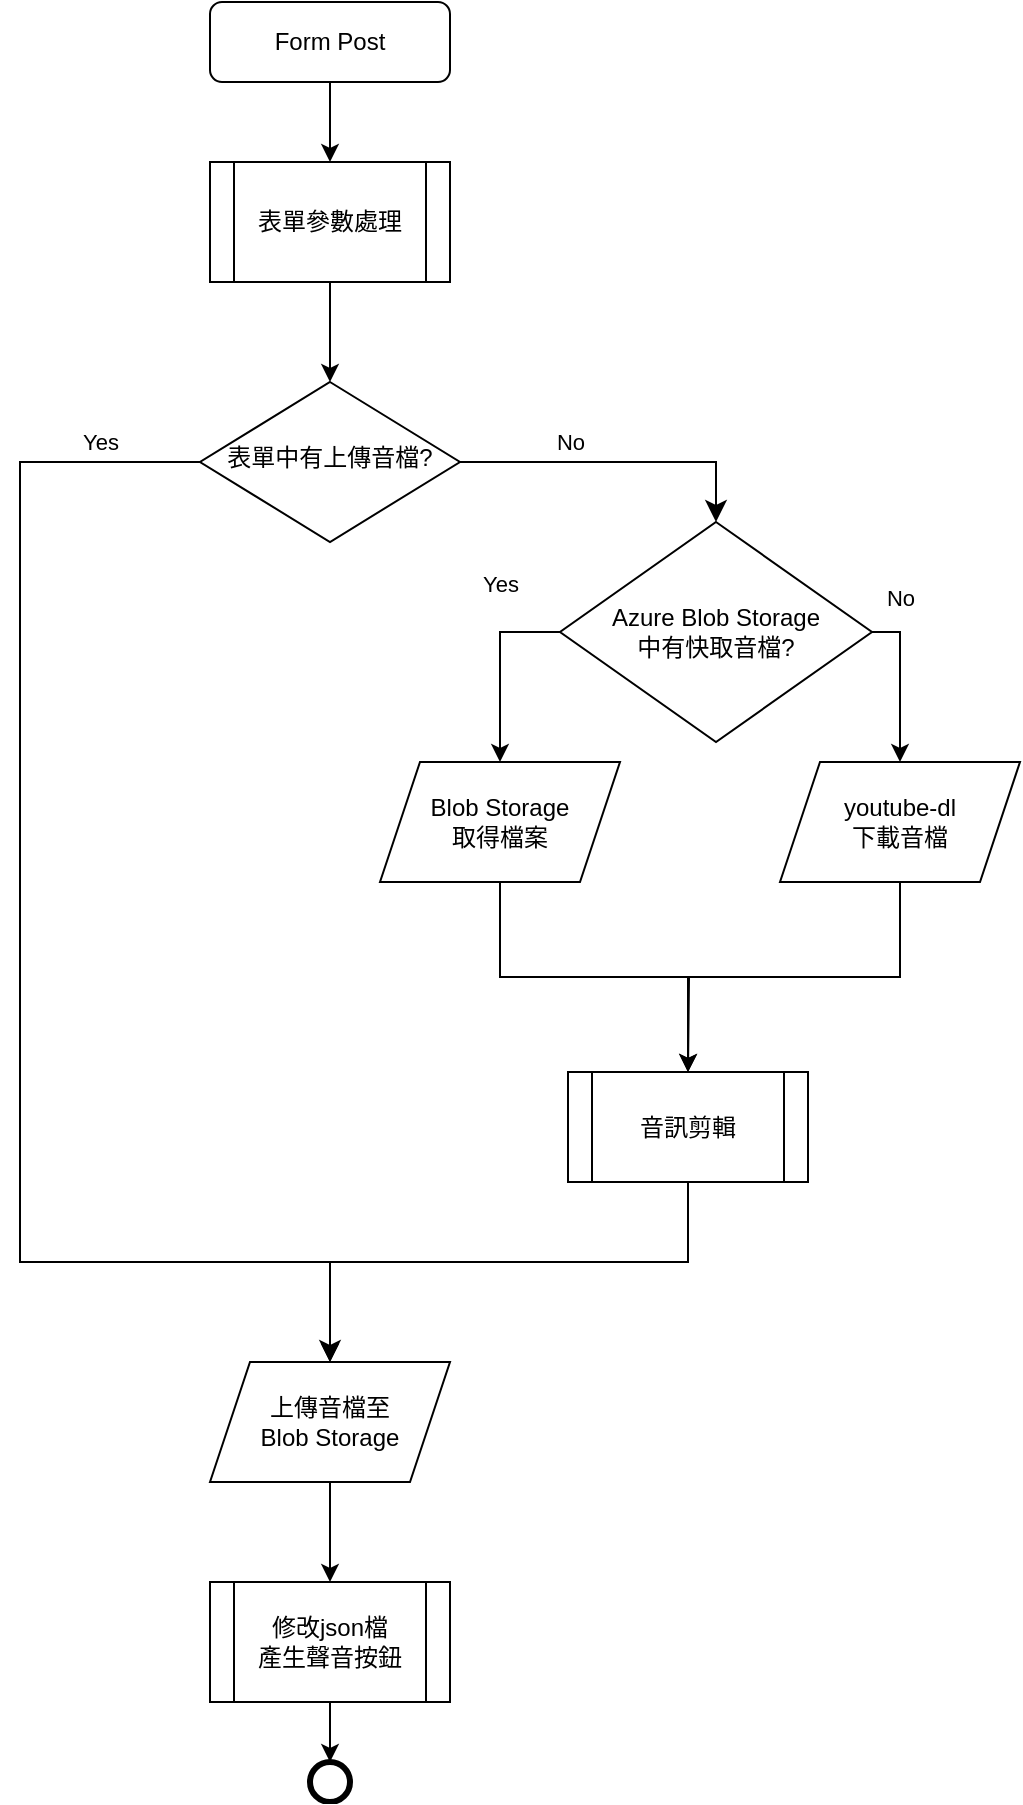 <mxfile version="14.6.9" type="github">
  <diagram id="C5RBs43oDa-KdzZeNtuy" name="Page-1">
    <mxGraphModel dx="1030" dy="623" grid="1" gridSize="10" guides="1" tooltips="1" connect="1" arrows="1" fold="1" page="1" pageScale="1" pageWidth="827" pageHeight="1169" math="0" shadow="0">
      <root>
        <mxCell id="WIyWlLk6GJQsqaUBKTNV-0" />
        <mxCell id="WIyWlLk6GJQsqaUBKTNV-1" parent="WIyWlLk6GJQsqaUBKTNV-0" />
        <mxCell id="6ZXIqWgj_1oIPmxbbYBf-1" style="edgeStyle=orthogonalEdgeStyle;rounded=0;orthogonalLoop=1;jettySize=auto;html=1;exitX=0.5;exitY=1;exitDx=0;exitDy=0;" parent="WIyWlLk6GJQsqaUBKTNV-1" source="WIyWlLk6GJQsqaUBKTNV-3" edge="1">
          <mxGeometry relative="1" as="geometry">
            <mxPoint x="235" y="100" as="targetPoint" />
          </mxGeometry>
        </mxCell>
        <mxCell id="WIyWlLk6GJQsqaUBKTNV-3" value="Form Post" style="rounded=1;whiteSpace=wrap;html=1;fontSize=12;glass=0;strokeWidth=1;shadow=0;" parent="WIyWlLk6GJQsqaUBKTNV-1" vertex="1">
          <mxGeometry x="175" y="20" width="120" height="40" as="geometry" />
        </mxCell>
        <mxCell id="WIyWlLk6GJQsqaUBKTNV-4" value="Yes" style="rounded=0;html=1;jettySize=auto;orthogonalLoop=1;fontSize=11;endArrow=classic;endFill=1;endSize=8;strokeWidth=1;shadow=0;labelBackgroundColor=none;edgeStyle=orthogonalEdgeStyle;entryX=0.5;entryY=0;entryDx=0;entryDy=0;" parent="WIyWlLk6GJQsqaUBKTNV-1" source="WIyWlLk6GJQsqaUBKTNV-6" target="6ZXIqWgj_1oIPmxbbYBf-18" edge="1">
          <mxGeometry x="-0.856" y="-10" relative="1" as="geometry">
            <mxPoint as="offset" />
            <mxPoint x="80" y="370" as="targetPoint" />
            <Array as="points">
              <mxPoint x="80" y="250" />
              <mxPoint x="80" y="650" />
              <mxPoint x="235" y="650" />
            </Array>
          </mxGeometry>
        </mxCell>
        <mxCell id="WIyWlLk6GJQsqaUBKTNV-5" value="No" style="edgeStyle=orthogonalEdgeStyle;rounded=0;html=1;jettySize=auto;orthogonalLoop=1;fontSize=11;endArrow=classic;endFill=1;endSize=8;strokeWidth=1;shadow=0;labelBackgroundColor=none;entryX=0.5;entryY=0;entryDx=0;entryDy=0;" parent="WIyWlLk6GJQsqaUBKTNV-1" source="WIyWlLk6GJQsqaUBKTNV-6" target="6ZXIqWgj_1oIPmxbbYBf-3" edge="1">
          <mxGeometry x="-0.303" y="10" relative="1" as="geometry">
            <mxPoint as="offset" />
            <mxPoint x="380" y="310" as="targetPoint" />
          </mxGeometry>
        </mxCell>
        <mxCell id="WIyWlLk6GJQsqaUBKTNV-6" value="表單中有上傳音檔?" style="rhombus;whiteSpace=wrap;html=1;shadow=0;fontFamily=Helvetica;fontSize=12;align=center;strokeWidth=1;spacing=6;spacingTop=-4;" parent="WIyWlLk6GJQsqaUBKTNV-1" vertex="1">
          <mxGeometry x="170" y="210" width="130" height="80" as="geometry" />
        </mxCell>
        <mxCell id="6ZXIqWgj_1oIPmxbbYBf-2" style="edgeStyle=orthogonalEdgeStyle;rounded=0;orthogonalLoop=1;jettySize=auto;html=1;exitX=0.5;exitY=1;exitDx=0;exitDy=0;" parent="WIyWlLk6GJQsqaUBKTNV-1" target="WIyWlLk6GJQsqaUBKTNV-6" edge="1">
          <mxGeometry relative="1" as="geometry">
            <mxPoint x="220" y="160" as="sourcePoint" />
            <Array as="points">
              <mxPoint x="235" y="160" />
            </Array>
          </mxGeometry>
        </mxCell>
        <mxCell id="6ZXIqWgj_1oIPmxbbYBf-5" value="" style="edgeStyle=orthogonalEdgeStyle;rounded=0;orthogonalLoop=1;jettySize=auto;html=1;entryX=0.5;entryY=0;entryDx=0;entryDy=0;" parent="WIyWlLk6GJQsqaUBKTNV-1" source="6ZXIqWgj_1oIPmxbbYBf-3" target="6ZXIqWgj_1oIPmxbbYBf-4" edge="1">
          <mxGeometry relative="1" as="geometry">
            <Array as="points">
              <mxPoint x="320" y="335" />
            </Array>
          </mxGeometry>
        </mxCell>
        <mxCell id="6ZXIqWgj_1oIPmxbbYBf-7" value="Yes" style="edgeLabel;html=1;align=center;verticalAlign=middle;resizable=0;points=[];labelBackgroundColor=none;" parent="6ZXIqWgj_1oIPmxbbYBf-5" vertex="1" connectable="0">
          <mxGeometry x="-0.309" y="1" relative="1" as="geometry">
            <mxPoint x="-1" y="-27" as="offset" />
          </mxGeometry>
        </mxCell>
        <mxCell id="6ZXIqWgj_1oIPmxbbYBf-9" value="" style="edgeStyle=orthogonalEdgeStyle;rounded=0;orthogonalLoop=1;jettySize=auto;html=1;" parent="WIyWlLk6GJQsqaUBKTNV-1" source="6ZXIqWgj_1oIPmxbbYBf-3" target="6ZXIqWgj_1oIPmxbbYBf-8" edge="1">
          <mxGeometry relative="1" as="geometry">
            <Array as="points">
              <mxPoint x="520" y="335" />
            </Array>
          </mxGeometry>
        </mxCell>
        <mxCell id="6ZXIqWgj_1oIPmxbbYBf-11" value="No" style="edgeLabel;html=1;align=center;verticalAlign=middle;resizable=0;points=[];labelBackgroundColor=none;" parent="6ZXIqWgj_1oIPmxbbYBf-9" vertex="1" connectable="0">
          <mxGeometry relative="1" as="geometry">
            <mxPoint y="-43" as="offset" />
          </mxGeometry>
        </mxCell>
        <mxCell id="6ZXIqWgj_1oIPmxbbYBf-3" value="&lt;div&gt;Azure Blob Storage&lt;/div&gt;&lt;div&gt;中有快取音檔?&lt;/div&gt;" style="rhombus;whiteSpace=wrap;html=1;" parent="WIyWlLk6GJQsqaUBKTNV-1" vertex="1">
          <mxGeometry x="350" y="280" width="156" height="110" as="geometry" />
        </mxCell>
        <mxCell id="6ZXIqWgj_1oIPmxbbYBf-15" style="edgeStyle=orthogonalEdgeStyle;rounded=0;orthogonalLoop=1;jettySize=auto;html=1;exitX=0.5;exitY=1;exitDx=0;exitDy=0;" parent="WIyWlLk6GJQsqaUBKTNV-1" source="6ZXIqWgj_1oIPmxbbYBf-4" edge="1">
          <mxGeometry relative="1" as="geometry">
            <mxPoint x="414" y="555" as="targetPoint" />
          </mxGeometry>
        </mxCell>
        <mxCell id="6ZXIqWgj_1oIPmxbbYBf-4" value="&lt;div&gt;Blob Storage&lt;/div&gt;&lt;div&gt;取得檔案&lt;/div&gt;" style="shape=parallelogram;perimeter=parallelogramPerimeter;whiteSpace=wrap;html=1;fixedSize=1;" parent="WIyWlLk6GJQsqaUBKTNV-1" vertex="1">
          <mxGeometry x="260" y="400" width="120" height="60" as="geometry" />
        </mxCell>
        <mxCell id="6ZXIqWgj_1oIPmxbbYBf-16" style="edgeStyle=orthogonalEdgeStyle;rounded=0;orthogonalLoop=1;jettySize=auto;html=1;exitX=0.5;exitY=1;exitDx=0;exitDy=0;entryX=0.5;entryY=0;entryDx=0;entryDy=0;" parent="WIyWlLk6GJQsqaUBKTNV-1" source="6ZXIqWgj_1oIPmxbbYBf-8" target="6ZXIqWgj_1oIPmxbbYBf-13" edge="1">
          <mxGeometry relative="1" as="geometry" />
        </mxCell>
        <mxCell id="6ZXIqWgj_1oIPmxbbYBf-8" value="&lt;div&gt;youtube-dl&lt;/div&gt;&lt;div&gt;下載音檔&lt;/div&gt;" style="shape=parallelogram;perimeter=parallelogramPerimeter;whiteSpace=wrap;html=1;fixedSize=1;" parent="WIyWlLk6GJQsqaUBKTNV-1" vertex="1">
          <mxGeometry x="460" y="400" width="120" height="60" as="geometry" />
        </mxCell>
        <mxCell id="6ZXIqWgj_1oIPmxbbYBf-19" style="edgeStyle=orthogonalEdgeStyle;rounded=0;orthogonalLoop=1;jettySize=auto;html=1;exitX=0.5;exitY=1;exitDx=0;exitDy=0;entryX=0.5;entryY=0;entryDx=0;entryDy=0;" parent="WIyWlLk6GJQsqaUBKTNV-1" source="6ZXIqWgj_1oIPmxbbYBf-13" target="6ZXIqWgj_1oIPmxbbYBf-18" edge="1">
          <mxGeometry relative="1" as="geometry">
            <Array as="points">
              <mxPoint x="414" y="650" />
              <mxPoint x="235" y="650" />
            </Array>
          </mxGeometry>
        </mxCell>
        <mxCell id="6ZXIqWgj_1oIPmxbbYBf-13" value="音訊剪輯" style="shape=process;whiteSpace=wrap;html=1;backgroundOutline=1;" parent="WIyWlLk6GJQsqaUBKTNV-1" vertex="1">
          <mxGeometry x="354" y="555" width="120" height="55" as="geometry" />
        </mxCell>
        <mxCell id="6ZXIqWgj_1oIPmxbbYBf-14" value="表單參數處理" style="shape=process;whiteSpace=wrap;html=1;backgroundOutline=1;" parent="WIyWlLk6GJQsqaUBKTNV-1" vertex="1">
          <mxGeometry x="175" y="100" width="120" height="60" as="geometry" />
        </mxCell>
        <mxCell id="6ZXIqWgj_1oIPmxbbYBf-21" style="edgeStyle=orthogonalEdgeStyle;rounded=0;orthogonalLoop=1;jettySize=auto;html=1;exitX=0.5;exitY=1;exitDx=0;exitDy=0;entryX=0.5;entryY=0;entryDx=0;entryDy=0;endArrow=classic;endFill=1;" parent="WIyWlLk6GJQsqaUBKTNV-1" source="6ZXIqWgj_1oIPmxbbYBf-18" target="6ZXIqWgj_1oIPmxbbYBf-20" edge="1">
          <mxGeometry relative="1" as="geometry" />
        </mxCell>
        <mxCell id="6ZXIqWgj_1oIPmxbbYBf-18" value="&lt;div&gt;上傳音檔至&lt;/div&gt;&lt;div&gt;Blob Storage&lt;/div&gt;" style="shape=parallelogram;perimeter=parallelogramPerimeter;whiteSpace=wrap;html=1;fixedSize=1;" parent="WIyWlLk6GJQsqaUBKTNV-1" vertex="1">
          <mxGeometry x="175" y="700" width="120" height="60" as="geometry" />
        </mxCell>
        <mxCell id="6ZXIqWgj_1oIPmxbbYBf-23" style="edgeStyle=orthogonalEdgeStyle;rounded=0;orthogonalLoop=1;jettySize=auto;html=1;exitX=0.5;exitY=1;exitDx=0;exitDy=0;entryX=0.5;entryY=0;entryDx=0;entryDy=0;entryPerimeter=0;endArrow=classic;endFill=1;" parent="WIyWlLk6GJQsqaUBKTNV-1" source="6ZXIqWgj_1oIPmxbbYBf-20" target="6ZXIqWgj_1oIPmxbbYBf-22" edge="1">
          <mxGeometry relative="1" as="geometry" />
        </mxCell>
        <mxCell id="6ZXIqWgj_1oIPmxbbYBf-20" value="&lt;div&gt;修改json檔&lt;/div&gt;&lt;div&gt;產生聲音按鈕&lt;br&gt;&lt;/div&gt;" style="shape=process;whiteSpace=wrap;html=1;backgroundOutline=1;" parent="WIyWlLk6GJQsqaUBKTNV-1" vertex="1">
          <mxGeometry x="175" y="810" width="120" height="60" as="geometry" />
        </mxCell>
        <mxCell id="6ZXIqWgj_1oIPmxbbYBf-22" value="" style="points=[[0.145,0.145,0],[0.5,0,0],[0.855,0.145,0],[1,0.5,0],[0.855,0.855,0],[0.5,1,0],[0.145,0.855,0],[0,0.5,0]];shape=mxgraph.bpmn.event;html=1;verticalLabelPosition=bottom;labelBackgroundColor=#ffffff;verticalAlign=top;align=center;perimeter=ellipsePerimeter;outlineConnect=0;aspect=fixed;outline=end;symbol=terminate2;" parent="WIyWlLk6GJQsqaUBKTNV-1" vertex="1">
          <mxGeometry x="225" y="900" width="20" height="20" as="geometry" />
        </mxCell>
      </root>
    </mxGraphModel>
  </diagram>
</mxfile>
